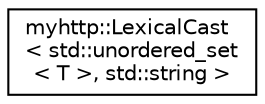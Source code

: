digraph "Graphical Class Hierarchy"
{
 // LATEX_PDF_SIZE
  edge [fontname="Helvetica",fontsize="10",labelfontname="Helvetica",labelfontsize="10"];
  node [fontname="Helvetica",fontsize="10",shape=record];
  rankdir="LR";
  Node0 [label="myhttp::LexicalCast\l\< std::unordered_set\l\< T \>, std::string \>",height=0.2,width=0.4,color="black", fillcolor="white", style="filled",URL="$classmyhttp_1_1LexicalCast_3_01std_1_1unordered__set_3_01T_01_4_00_01std_1_1string_01_4.html",tooltip="类型转换模板类片特化(std::unordered_set<T> 转换成 YAML String)"];
}
